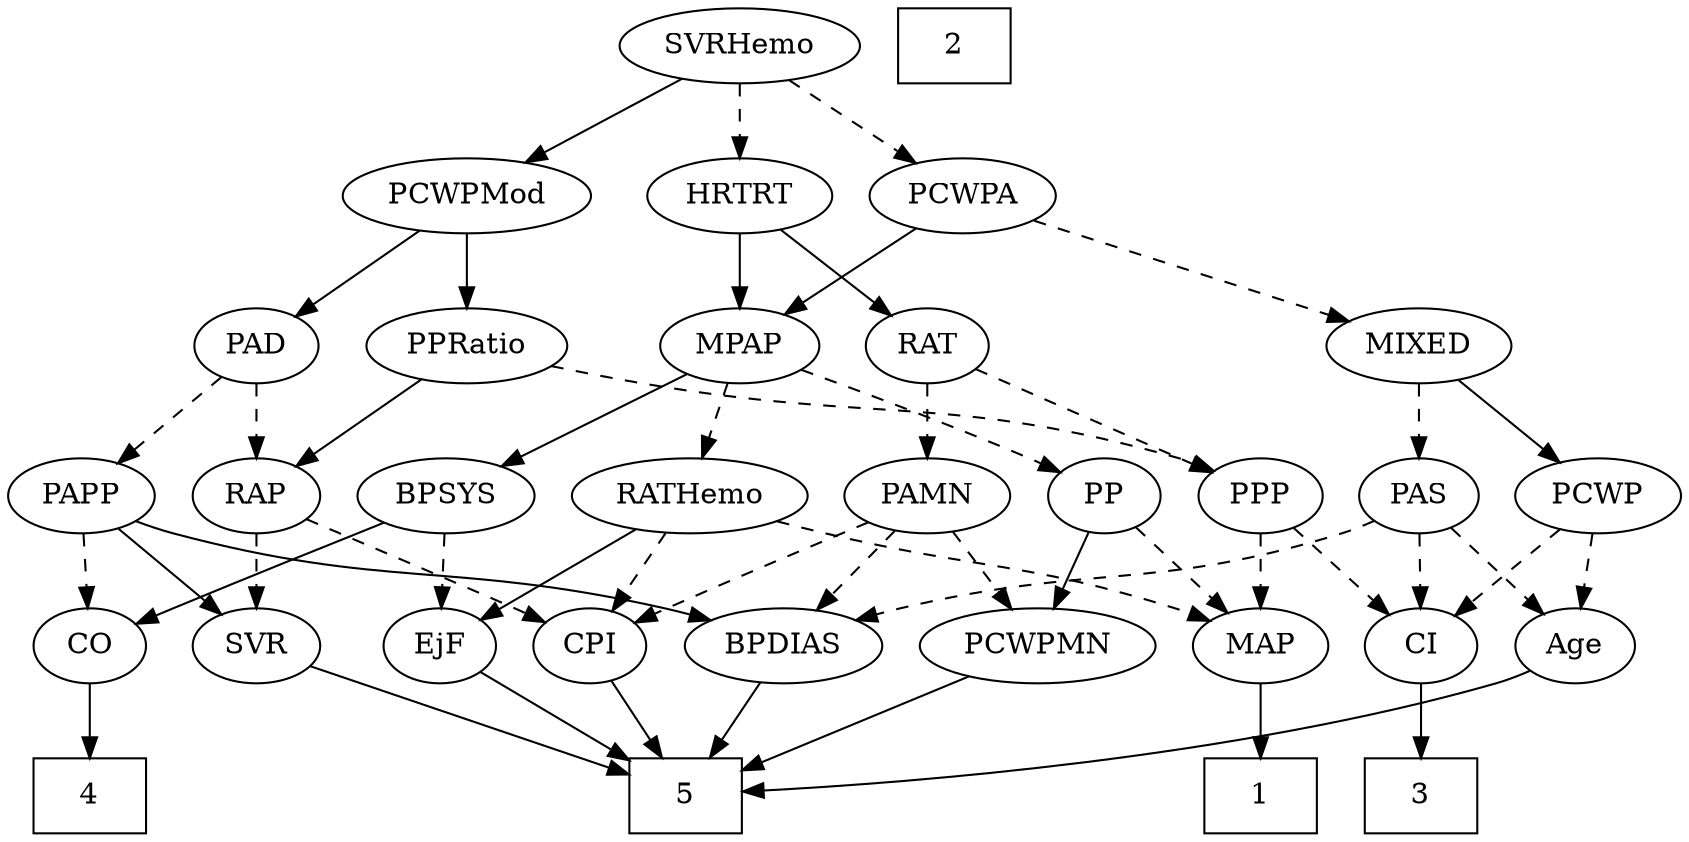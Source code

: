 strict digraph {
	graph [bb="0,0,742.94,396"];
	node [label="\N"];
	1	[height=0.5,
		pos="555.85,18",
		shape=box,
		width=0.75];
	2	[height=0.5,
		pos="413.85,378",
		shape=box,
		width=0.75];
	3	[height=0.5,
		pos="631.85,18",
		shape=box,
		width=0.75];
	4	[height=0.5,
		pos="34.847,18",
		shape=box,
		width=0.75];
	5	[height=0.5,
		pos="302.85,18",
		shape=box,
		width=0.75];
	Age	[height=0.5,
		pos="703.85,90",
		width=0.75];
	Age -> 5	[pos="e,330,20.194 683.32,78.029 678.37,75.741 673.01,73.556 667.85,72 551.46,36.926 406.96,24.726 340.06,20.762",
		style=solid];
	EjF	[height=0.5,
		pos="187.85,90",
		width=0.75];
	EjF -> 5	[pos="e,275.78,35.478 207.1,77.284 223.4,67.361 247.21,52.868 267,40.817",
		style=solid];
	RAP	[height=0.5,
		pos="109.85,162",
		width=0.77632];
	CPI	[height=0.5,
		pos="259.85,90",
		width=0.75];
	RAP -> CPI	[pos="e,238.54,101.09 132.15,150.68 155.14,140.03 192.03,122.91 223.85,108 225.63,107.16 227.46,106.3 229.31,105.43",
		style=dashed];
	SVR	[height=0.5,
		pos="109.85,90",
		width=0.77632];
	RAP -> SVR	[pos="e,109.85,108.1 109.85,143.7 109.85,135.98 109.85,126.71 109.85,118.11",
		style=dashed];
	MIXED	[height=0.5,
		pos="627.85,234",
		width=1.1193];
	PAS	[height=0.5,
		pos="627.85,162",
		width=0.75];
	MIXED -> PAS	[pos="e,627.85,180.1 627.85,215.7 627.85,207.98 627.85,198.71 627.85,190.11",
		style=dashed];
	PCWP	[height=0.5,
		pos="707.85,162",
		width=0.97491];
	MIXED -> PCWP	[pos="e,690.69,178.01 645.6,217.46 656.63,207.82 670.96,195.28 683.09,184.66",
		style=solid];
	MPAP	[height=0.5,
		pos="318.85,234",
		width=0.97491];
	BPSYS	[height=0.5,
		pos="193.85,162",
		width=1.0471];
	MPAP -> BPSYS	[pos="e,217.48,176.23 295.92,220.16 276.43,209.25 248.22,193.45 226.4,181.23",
		style=solid];
	RATHemo	[height=0.5,
		pos="298.85,162",
		width=1.3721];
	MPAP -> RATHemo	[pos="e,303.78,180.28 314.01,216.05 311.78,208.26 309.08,198.82 306.58,190.08",
		style=dashed];
	PP	[height=0.5,
		pos="483.85,162",
		width=0.75];
	MPAP -> PP	[pos="e,462.61,173.25 346.2,222.24 372.43,211.8 413.07,195.34 447.85,180 449.65,179.2 451.5,178.38 453.36,177.53",
		style=dashed];
	BPSYS -> EjF	[pos="e,189.31,108.1 192.36,143.7 191.7,135.98 190.91,126.71 190.17,118.11",
		style=dashed];
	CO	[height=0.5,
		pos="34.847,90",
		width=0.75];
	BPSYS -> CO	[pos="e,56.537,100.74 166.91,149.27 142.37,138.57 105.14,122.3 72.847,108 70.534,106.98 68.143,105.91 65.739,104.84",
		style=solid];
	PAD	[height=0.5,
		pos="109.85,234",
		width=0.79437];
	PAD -> RAP	[pos="e,109.85,180.1 109.85,215.7 109.85,207.98 109.85,198.71 109.85,190.11",
		style=dashed];
	PAPP	[height=0.5,
		pos="31.847,162",
		width=0.88464];
	PAD -> PAPP	[pos="e,48.145,177.63 94.063,218.83 83.108,209 68.31,195.72 55.895,184.58",
		style=dashed];
	CO -> 4	[pos="e,34.847,36.104 34.847,71.697 34.847,63.983 34.847,54.712 34.847,46.112",
		style=solid];
	PAS -> Age	[pos="e,688.49,105.14 643.23,146.83 654.04,136.87 668.7,123.37 680.9,112.14",
		style=dashed];
	BPDIAS	[height=0.5,
		pos="346.85,90",
		width=1.1735];
	PAS -> BPDIAS	[pos="e,378.2,102.21 607.28,150.18 602.32,147.88 596.98,145.66 591.85,144 508.4,117.05 482.76,129.92 397.85,108 394.64,107.17 391.34,106.25 \
388.04,105.27",
		style=dashed];
	CI	[height=0.5,
		pos="631.85,90",
		width=0.75];
	PAS -> CI	[pos="e,630.87,108.1 628.84,143.7 629.28,135.98 629.81,126.71 630.3,118.11",
		style=dashed];
	PAMN	[height=0.5,
		pos="402.85,162",
		width=1.011];
	PAMN -> CPI	[pos="e,281.21,101.46 377.94,148.81 353.56,136.88 316.4,118.68 290.28,105.9",
		style=dashed];
	PCWPMN	[height=0.5,
		pos="456.85,90",
		width=1.3902];
	PAMN -> PCWPMN	[pos="e,444.02,107.63 415.37,144.76 422.02,136.14 430.34,125.36 437.77,115.73",
		style=dashed];
	PAMN -> BPDIAS	[pos="e,359.89,107.31 390.14,145.12 383.08,136.29 374.15,125.13 366.24,115.24",
		style=dashed];
	RATHemo -> EjF	[pos="e,206.93,103.03 275.31,146.15 257.81,135.12 233.87,120.03 215.47,108.42",
		style=solid];
	RATHemo -> CPI	[pos="e,268.93,107.31 289.41,144.05 284.74,135.68 279.02,125.4 273.85,116.13",
		style=dashed];
	MAP	[height=0.5,
		pos="555.85,90",
		width=0.84854];
	RATHemo -> MAP	[pos="e,532.42,101.78 335.9,149.98 343.16,147.92 350.72,145.84 357.85,144 427.59,126.02 447.32,130.17 515.85,108 518.23,107.23 520.68,\
106.37 523.12,105.46",
		style=dashed];
	CPI -> 5	[pos="e,292.22,36.292 269.6,73.116 274.71,64.801 281.1,54.41 286.9,44.963",
		style=solid];
	RAT	[height=0.5,
		pos="402.85,234",
		width=0.75827];
	RAT -> PAMN	[pos="e,402.85,180.1 402.85,215.7 402.85,207.98 402.85,198.71 402.85,190.11",
		style=dashed];
	PPP	[height=0.5,
		pos="555.85,162",
		width=0.75];
	RAT -> PPP	[pos="e,534.55,173.12 424.89,223.14 448.45,212.57 486.86,195.26 519.85,180 521.64,179.17 523.47,178.32 525.32,177.46",
		style=dashed];
	SVR -> 5	[pos="e,275.7,28.097 132.88,79.451 139.02,76.967 145.67,74.334 151.85,72 190.49,57.405 235.19,41.885 265.87,31.437",
		style=solid];
	PCWPMod	[height=0.5,
		pos="200.85,306",
		width=1.4443];
	PCWPMod -> PAD	[pos="e,127.35,248.47 180.2,289.12 167,278.96 149.77,265.71 135.67,254.86",
		style=solid];
	PPRatio	[height=0.5,
		pos="200.85,234",
		width=1.1013];
	PCWPMod -> PPRatio	[pos="e,200.85,252.1 200.85,287.7 200.85,279.98 200.85,270.71 200.85,262.11",
		style=solid];
	PCWPA	[height=0.5,
		pos="417.85,306",
		width=1.1555];
	PCWPA -> MIXED	[pos="e,596.34,245.5 449.74,294.37 486.42,282.14 546.72,262.04 586.85,248.67",
		style=dashed];
	PCWPA -> MPAP	[pos="e,338.8,249.11 396.85,290.15 382.39,279.93 363,266.22 347.17,255.03",
		style=solid];
	PCWPMN -> 5	[pos="e,329.87,31.283 427.15,75.503 402.09,64.11 366.1,47.753 339.29,35.567",
		style=solid];
	SVRHemo	[height=0.5,
		pos="318.85,378",
		width=1.3902];
	SVRHemo -> PCWPMod	[pos="e,225.96,321.9 294.11,362.33 276.84,352.08 253.58,338.28 234.61,327.03",
		style=solid];
	SVRHemo -> PCWPA	[pos="e,396.95,321.77 340.82,361.46 354.82,351.57 373.13,338.62 388.38,327.83",
		style=dashed];
	HRTRT	[height=0.5,
		pos="318.85,306",
		width=1.1013];
	SVRHemo -> HRTRT	[pos="e,318.85,324.1 318.85,359.7 318.85,351.98 318.85,342.71 318.85,334.11",
		style=dashed];
	BPDIAS -> 5	[pos="e,313.81,36.447 336.42,72.411 331.31,64.285 325.04,54.307 319.31,45.184",
		style=solid];
	MAP -> 1	[pos="e,555.85,36.104 555.85,71.697 555.85,63.983 555.85,54.712 555.85,46.112",
		style=solid];
	PP -> PCWPMN	[pos="e,463.39,107.96 477.45,144.41 474.33,136.34 470.51,126.43 467.01,117.35",
		style=solid];
	PP -> MAP	[pos="e,540.55,105.87 498.42,146.83 508.37,137.16 521.75,124.15 533.09,113.12",
		style=dashed];
	PPP -> MAP	[pos="e,555.85,108.1 555.85,143.7 555.85,135.98 555.85,126.71 555.85,118.11",
		style=dashed];
	PPP -> CI	[pos="e,616.49,105.14 571.23,146.83 582.04,136.87 596.7,123.37 608.9,112.14",
		style=dashed];
	PPRatio -> RAP	[pos="e,127.27,176.4 181.55,218.15 168.12,207.82 150.06,193.93 135.43,182.68",
		style=solid];
	PPRatio -> PPP	[pos="e,535.32,173.96 234.99,224.56 247.48,221.63 261.76,218.46 274.85,216 383.01,195.66 414.5,211.84 519.85,180 521.78,179.42 523.75,\
178.74 525.7,178.01",
		style=dashed];
	PCWP -> Age	[pos="e,704.82,108.1 706.86,143.7 706.42,135.98 705.89,126.71 705.4,118.11",
		style=dashed];
	PCWP -> CI	[pos="e,647.01,104.97 691.36,145.81 680.54,135.85 666.26,122.7 654.4,111.77",
		style=dashed];
	CI -> 3	[pos="e,631.85,36.104 631.85,71.697 631.85,63.983 631.85,54.712 631.85,46.112",
		style=solid];
	PAPP -> CO	[pos="e,34.114,108.1 32.589,143.7 32.919,135.98 33.317,126.71 33.685,118.11",
		style=dashed];
	PAPP -> SVR	[pos="e,94.127,105.11 48.389,146.15 59.467,136.21 74.214,122.98 86.484,111.97",
		style=solid];
	PAPP -> BPDIAS	[pos="e,315.79,102.24 55.796,149.98 61.311,147.75 67.213,145.6 72.847,144 169.43,116.59 198.35,131.95 295.85,108 299.21,107.17 302.67,\
106.23 306.13,105.22",
		style=solid];
	HRTRT -> MPAP	[pos="e,318.85,252.1 318.85,287.7 318.85,279.98 318.85,270.71 318.85,262.11",
		style=solid];
	HRTRT -> RAT	[pos="e,386.64,248.5 337.07,289.81 349.3,279.62 365.54,266.09 378.82,255.02",
		style=solid];
}
